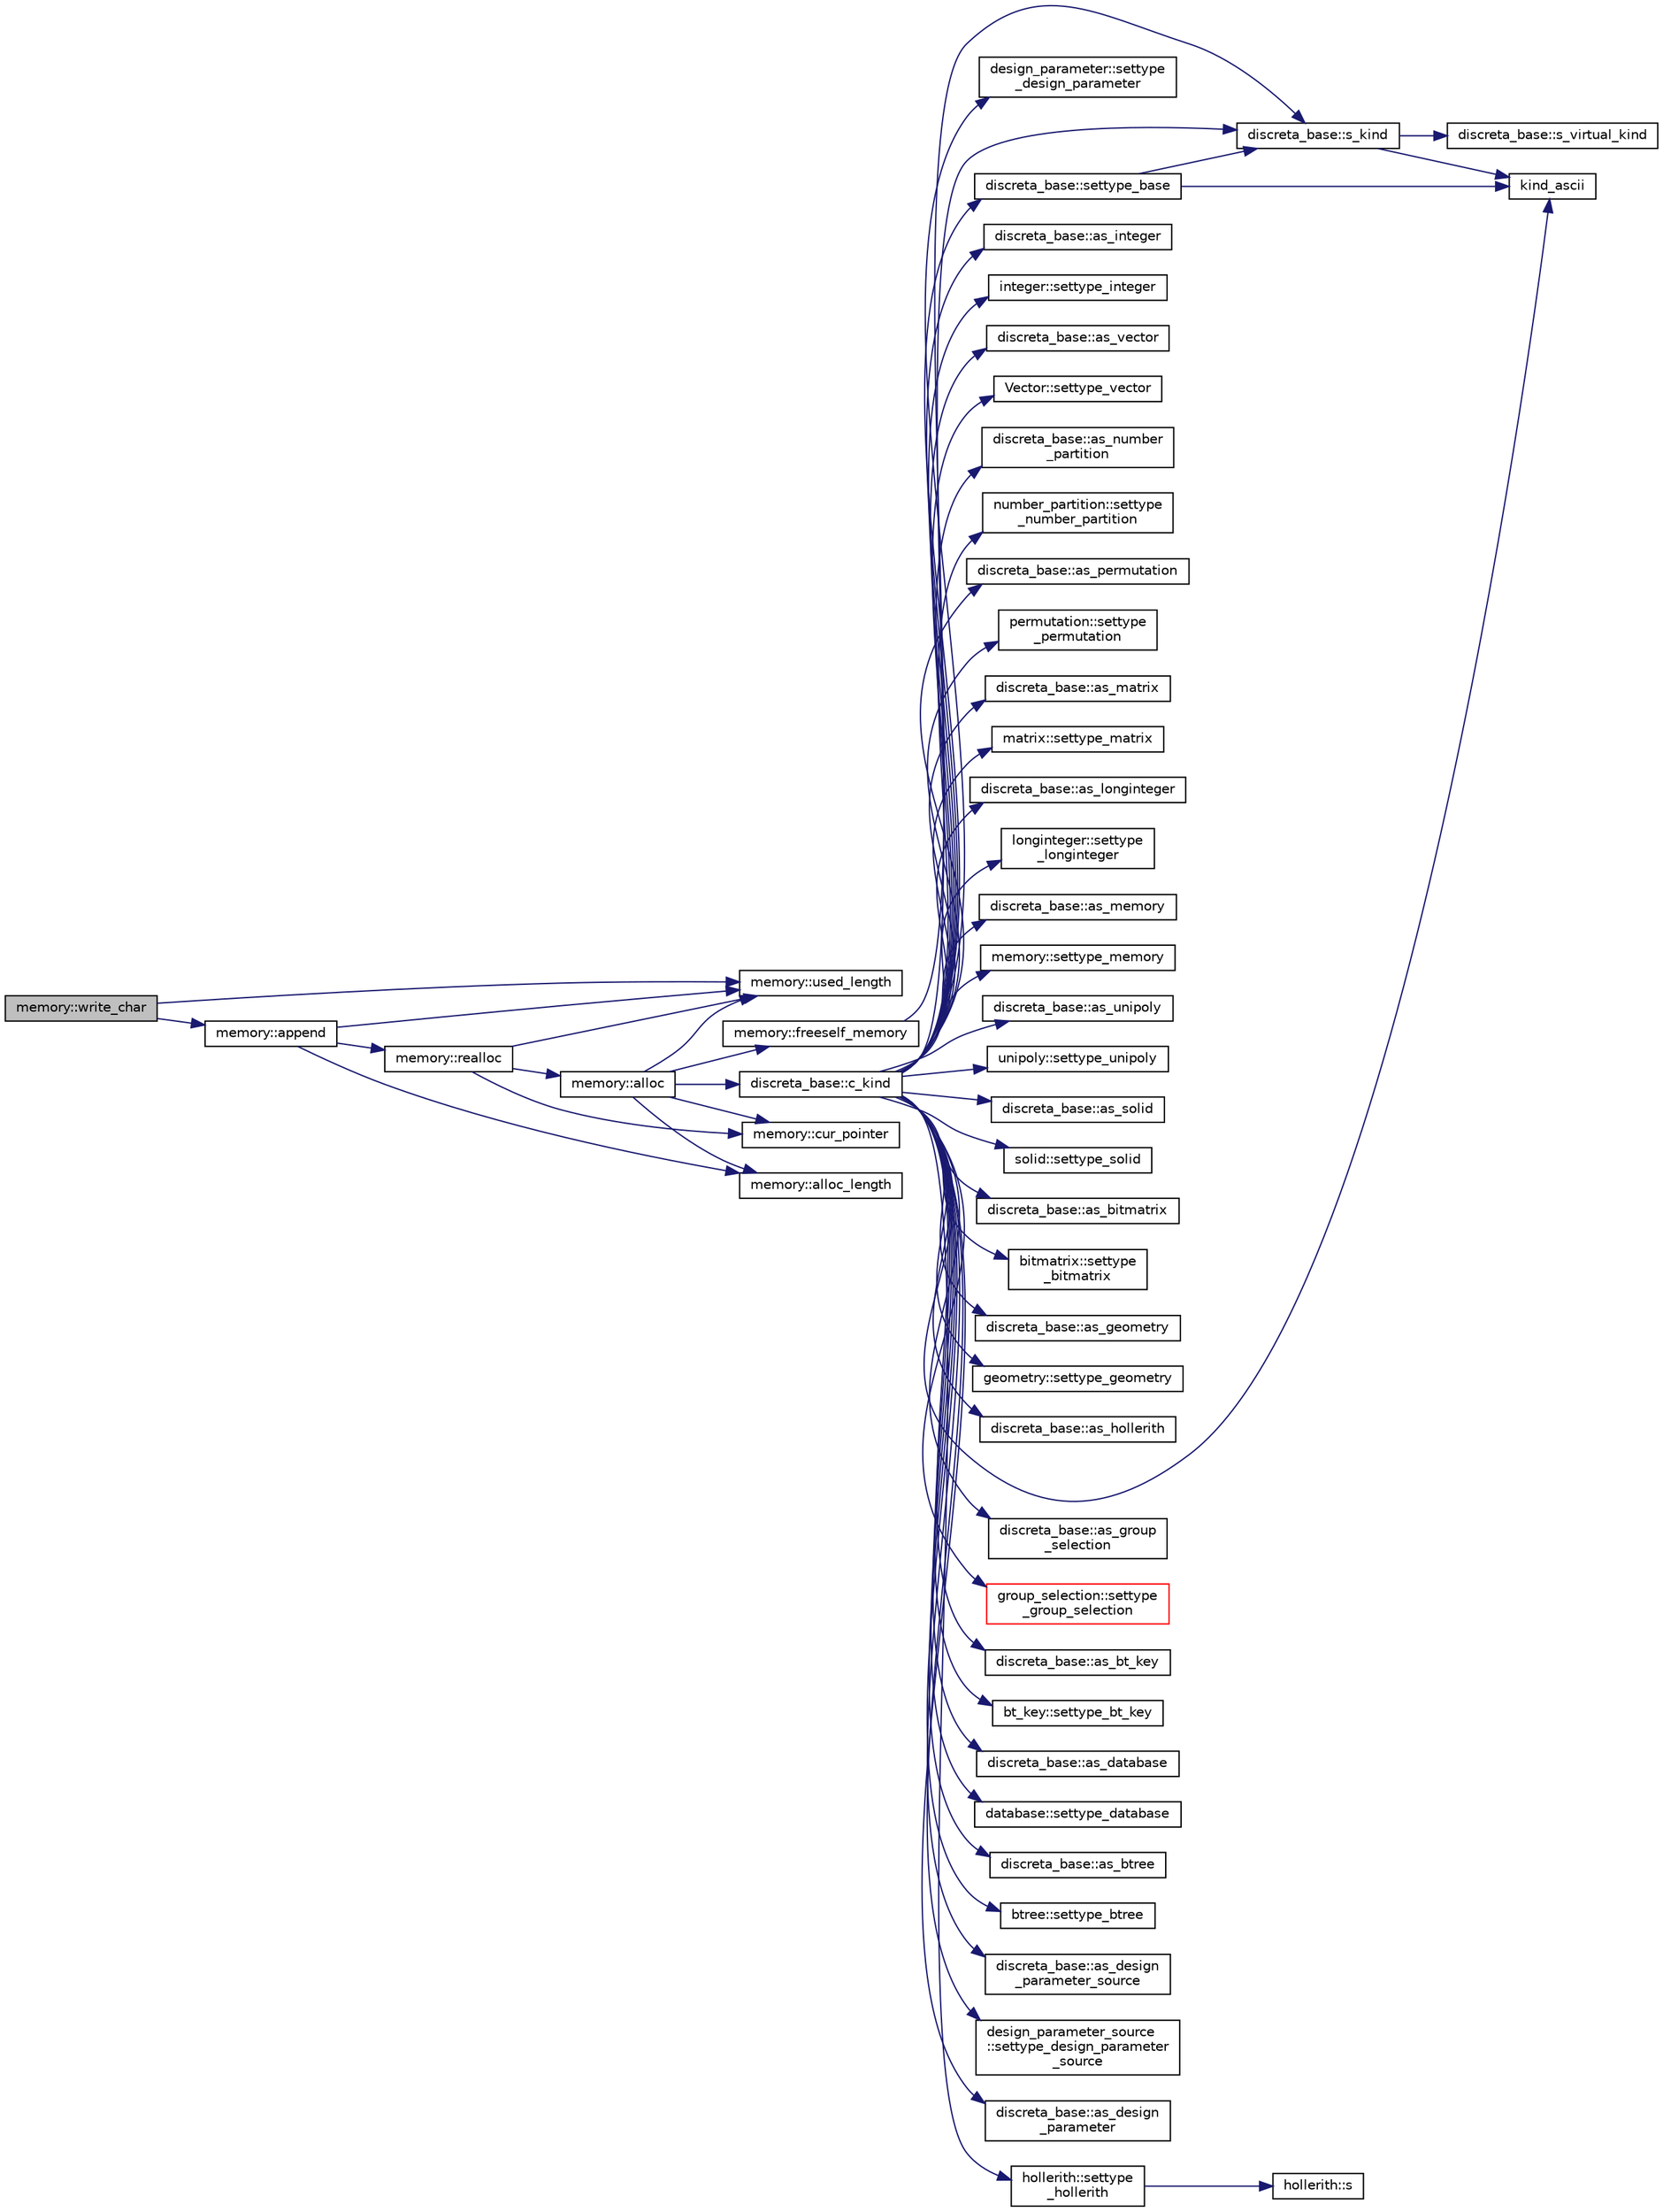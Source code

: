 digraph "memory::write_char"
{
  edge [fontname="Helvetica",fontsize="10",labelfontname="Helvetica",labelfontsize="10"];
  node [fontname="Helvetica",fontsize="10",shape=record];
  rankdir="LR";
  Node1266 [label="memory::write_char",height=0.2,width=0.4,color="black", fillcolor="grey75", style="filled", fontcolor="black"];
  Node1266 -> Node1267 [color="midnightblue",fontsize="10",style="solid",fontname="Helvetica"];
  Node1267 [label="memory::used_length",height=0.2,width=0.4,color="black", fillcolor="white", style="filled",URL="$d8/d99/classmemory.html#a3312a01b206cef29ec0f85ee340002dd"];
  Node1266 -> Node1268 [color="midnightblue",fontsize="10",style="solid",fontname="Helvetica"];
  Node1268 [label="memory::append",height=0.2,width=0.4,color="black", fillcolor="white", style="filled",URL="$d8/d99/classmemory.html#a2ad10d7a4707651f6b101d919f8402ed"];
  Node1268 -> Node1267 [color="midnightblue",fontsize="10",style="solid",fontname="Helvetica"];
  Node1268 -> Node1269 [color="midnightblue",fontsize="10",style="solid",fontname="Helvetica"];
  Node1269 [label="memory::alloc_length",height=0.2,width=0.4,color="black", fillcolor="white", style="filled",URL="$d8/d99/classmemory.html#acaa1796a2f548d35cf87e03252b2184c"];
  Node1268 -> Node1270 [color="midnightblue",fontsize="10",style="solid",fontname="Helvetica"];
  Node1270 [label="memory::realloc",height=0.2,width=0.4,color="black", fillcolor="white", style="filled",URL="$d8/d99/classmemory.html#a8aaa32764cd9a497d57740b5cb47953b"];
  Node1270 -> Node1267 [color="midnightblue",fontsize="10",style="solid",fontname="Helvetica"];
  Node1270 -> Node1271 [color="midnightblue",fontsize="10",style="solid",fontname="Helvetica"];
  Node1271 [label="memory::cur_pointer",height=0.2,width=0.4,color="black", fillcolor="white", style="filled",URL="$d8/d99/classmemory.html#a24db8a00f6c8abfa6bb762264357cb22"];
  Node1270 -> Node1272 [color="midnightblue",fontsize="10",style="solid",fontname="Helvetica"];
  Node1272 [label="memory::alloc",height=0.2,width=0.4,color="black", fillcolor="white", style="filled",URL="$d8/d99/classmemory.html#a44ac20be537668e94b5d42e6a6c74b6f"];
  Node1272 -> Node1273 [color="midnightblue",fontsize="10",style="solid",fontname="Helvetica"];
  Node1273 [label="memory::freeself_memory",height=0.2,width=0.4,color="black", fillcolor="white", style="filled",URL="$d8/d99/classmemory.html#a19366f9105d79a0e818cc19255d7ef4f"];
  Node1273 -> Node1274 [color="midnightblue",fontsize="10",style="solid",fontname="Helvetica"];
  Node1274 [label="discreta_base::s_kind",height=0.2,width=0.4,color="black", fillcolor="white", style="filled",URL="$d7/d71/classdiscreta__base.html#a8a830025c74adbbc3362418a7c2ba157"];
  Node1274 -> Node1275 [color="midnightblue",fontsize="10",style="solid",fontname="Helvetica"];
  Node1275 [label="discreta_base::s_virtual_kind",height=0.2,width=0.4,color="black", fillcolor="white", style="filled",URL="$d7/d71/classdiscreta__base.html#a52778a6d6943a468be083d0785d418fb"];
  Node1274 -> Node1276 [color="midnightblue",fontsize="10",style="solid",fontname="Helvetica"];
  Node1276 [label="kind_ascii",height=0.2,width=0.4,color="black", fillcolor="white", style="filled",URL="$d9/d60/discreta_8h.html#ad0ce825a9f29bc6cec27e1b64cfe27bf"];
  Node1272 -> Node1269 [color="midnightblue",fontsize="10",style="solid",fontname="Helvetica"];
  Node1272 -> Node1267 [color="midnightblue",fontsize="10",style="solid",fontname="Helvetica"];
  Node1272 -> Node1271 [color="midnightblue",fontsize="10",style="solid",fontname="Helvetica"];
  Node1272 -> Node1277 [color="midnightblue",fontsize="10",style="solid",fontname="Helvetica"];
  Node1277 [label="discreta_base::c_kind",height=0.2,width=0.4,color="black", fillcolor="white", style="filled",URL="$d7/d71/classdiscreta__base.html#adc2ff61589c2d083688e7a43f333cb62"];
  Node1277 -> Node1278 [color="midnightblue",fontsize="10",style="solid",fontname="Helvetica"];
  Node1278 [label="discreta_base::settype_base",height=0.2,width=0.4,color="black", fillcolor="white", style="filled",URL="$d7/d71/classdiscreta__base.html#a4f42899a89447d1c3993ea07c38f8ad4"];
  Node1278 -> Node1274 [color="midnightblue",fontsize="10",style="solid",fontname="Helvetica"];
  Node1278 -> Node1276 [color="midnightblue",fontsize="10",style="solid",fontname="Helvetica"];
  Node1277 -> Node1279 [color="midnightblue",fontsize="10",style="solid",fontname="Helvetica"];
  Node1279 [label="discreta_base::as_integer",height=0.2,width=0.4,color="black", fillcolor="white", style="filled",URL="$d7/d71/classdiscreta__base.html#a00d7691eaf874fd283d942692fe8dd26"];
  Node1277 -> Node1280 [color="midnightblue",fontsize="10",style="solid",fontname="Helvetica"];
  Node1280 [label="integer::settype_integer",height=0.2,width=0.4,color="black", fillcolor="white", style="filled",URL="$d0/de5/classinteger.html#a6265c65ef311229acd513d748faba796"];
  Node1277 -> Node1281 [color="midnightblue",fontsize="10",style="solid",fontname="Helvetica"];
  Node1281 [label="discreta_base::as_vector",height=0.2,width=0.4,color="black", fillcolor="white", style="filled",URL="$d7/d71/classdiscreta__base.html#a7bdd6cae39c380b128ee9e17e42cf020"];
  Node1277 -> Node1282 [color="midnightblue",fontsize="10",style="solid",fontname="Helvetica"];
  Node1282 [label="Vector::settype_vector",height=0.2,width=0.4,color="black", fillcolor="white", style="filled",URL="$d5/db2/class_vector.html#a34e0d00b18c051f23904a8429fa6c8b4"];
  Node1277 -> Node1283 [color="midnightblue",fontsize="10",style="solid",fontname="Helvetica"];
  Node1283 [label="discreta_base::as_number\l_partition",height=0.2,width=0.4,color="black", fillcolor="white", style="filled",URL="$d7/d71/classdiscreta__base.html#a307aa09de0e925d46697707968ffab00"];
  Node1277 -> Node1284 [color="midnightblue",fontsize="10",style="solid",fontname="Helvetica"];
  Node1284 [label="number_partition::settype\l_number_partition",height=0.2,width=0.4,color="black", fillcolor="white", style="filled",URL="$df/d50/classnumber__partition.html#a3aaec1b557758f643ffc8555bbc358be"];
  Node1277 -> Node1285 [color="midnightblue",fontsize="10",style="solid",fontname="Helvetica"];
  Node1285 [label="discreta_base::as_permutation",height=0.2,width=0.4,color="black", fillcolor="white", style="filled",URL="$d7/d71/classdiscreta__base.html#aa4e72f36a82984239b12ae831e131098"];
  Node1277 -> Node1286 [color="midnightblue",fontsize="10",style="solid",fontname="Helvetica"];
  Node1286 [label="permutation::settype\l_permutation",height=0.2,width=0.4,color="black", fillcolor="white", style="filled",URL="$d0/d08/classpermutation.html#af1eea29f86195cede9562e444664c28c"];
  Node1277 -> Node1287 [color="midnightblue",fontsize="10",style="solid",fontname="Helvetica"];
  Node1287 [label="discreta_base::as_matrix",height=0.2,width=0.4,color="black", fillcolor="white", style="filled",URL="$d7/d71/classdiscreta__base.html#ae4d7f56d917a4707b838fbffde6467ff"];
  Node1277 -> Node1288 [color="midnightblue",fontsize="10",style="solid",fontname="Helvetica"];
  Node1288 [label="matrix::settype_matrix",height=0.2,width=0.4,color="black", fillcolor="white", style="filled",URL="$d1/d8d/classmatrix.html#a1780283a64a789e4084d792683d276bb"];
  Node1277 -> Node1289 [color="midnightblue",fontsize="10",style="solid",fontname="Helvetica"];
  Node1289 [label="discreta_base::as_longinteger",height=0.2,width=0.4,color="black", fillcolor="white", style="filled",URL="$d7/d71/classdiscreta__base.html#a20a094639eb711b10c8694c51937f7cd"];
  Node1277 -> Node1290 [color="midnightblue",fontsize="10",style="solid",fontname="Helvetica"];
  Node1290 [label="longinteger::settype\l_longinteger",height=0.2,width=0.4,color="black", fillcolor="white", style="filled",URL="$d3/d71/classlonginteger.html#ae5f811ece8df31b9ff114368a18e1dc5"];
  Node1277 -> Node1291 [color="midnightblue",fontsize="10",style="solid",fontname="Helvetica"];
  Node1291 [label="discreta_base::as_memory",height=0.2,width=0.4,color="black", fillcolor="white", style="filled",URL="$d7/d71/classdiscreta__base.html#ad94b2d7dce0cd4fa22db57f6e79c4bd2"];
  Node1277 -> Node1292 [color="midnightblue",fontsize="10",style="solid",fontname="Helvetica"];
  Node1292 [label="memory::settype_memory",height=0.2,width=0.4,color="black", fillcolor="white", style="filled",URL="$d8/d99/classmemory.html#a33aae277f9b8fe36b02e9d5da895451b"];
  Node1277 -> Node1293 [color="midnightblue",fontsize="10",style="solid",fontname="Helvetica"];
  Node1293 [label="discreta_base::as_unipoly",height=0.2,width=0.4,color="black", fillcolor="white", style="filled",URL="$d7/d71/classdiscreta__base.html#ad50d8027f039fe5c2478cddb243adc9d"];
  Node1277 -> Node1294 [color="midnightblue",fontsize="10",style="solid",fontname="Helvetica"];
  Node1294 [label="unipoly::settype_unipoly",height=0.2,width=0.4,color="black", fillcolor="white", style="filled",URL="$d1/d89/classunipoly.html#a8db854fcc85c5e1150b1f1b1c005c95b"];
  Node1277 -> Node1295 [color="midnightblue",fontsize="10",style="solid",fontname="Helvetica"];
  Node1295 [label="discreta_base::as_solid",height=0.2,width=0.4,color="black", fillcolor="white", style="filled",URL="$d7/d71/classdiscreta__base.html#a1fc5f2b85ec97ab0a69dd64903c970a5"];
  Node1277 -> Node1296 [color="midnightblue",fontsize="10",style="solid",fontname="Helvetica"];
  Node1296 [label="solid::settype_solid",height=0.2,width=0.4,color="black", fillcolor="white", style="filled",URL="$d8/def/classsolid.html#a775bd4821f75a8aee4ea3d4335ff90e0"];
  Node1277 -> Node1297 [color="midnightblue",fontsize="10",style="solid",fontname="Helvetica"];
  Node1297 [label="discreta_base::as_bitmatrix",height=0.2,width=0.4,color="black", fillcolor="white", style="filled",URL="$d7/d71/classdiscreta__base.html#a071ad54ea8ef6c9d1d15f532e5a76df6"];
  Node1277 -> Node1298 [color="midnightblue",fontsize="10",style="solid",fontname="Helvetica"];
  Node1298 [label="bitmatrix::settype\l_bitmatrix",height=0.2,width=0.4,color="black", fillcolor="white", style="filled",URL="$de/dc8/classbitmatrix.html#acb571d947f9526665ebbdc0ce3e2a973"];
  Node1277 -> Node1299 [color="midnightblue",fontsize="10",style="solid",fontname="Helvetica"];
  Node1299 [label="discreta_base::as_geometry",height=0.2,width=0.4,color="black", fillcolor="white", style="filled",URL="$d7/d71/classdiscreta__base.html#a38fc7b4cdd830703e9d87354b79bc5c8"];
  Node1277 -> Node1300 [color="midnightblue",fontsize="10",style="solid",fontname="Helvetica"];
  Node1300 [label="geometry::settype_geometry",height=0.2,width=0.4,color="black", fillcolor="white", style="filled",URL="$da/d44/classgeometry.html#ab4a336baba6a3f56f5ffa053a5be5ba7"];
  Node1277 -> Node1301 [color="midnightblue",fontsize="10",style="solid",fontname="Helvetica"];
  Node1301 [label="discreta_base::as_hollerith",height=0.2,width=0.4,color="black", fillcolor="white", style="filled",URL="$d7/d71/classdiscreta__base.html#a3e66f82711f314710107e2f29e589690"];
  Node1277 -> Node1302 [color="midnightblue",fontsize="10",style="solid",fontname="Helvetica"];
  Node1302 [label="hollerith::settype\l_hollerith",height=0.2,width=0.4,color="black", fillcolor="white", style="filled",URL="$d8/d99/classhollerith.html#a23bbd4acfc88a0e90f1245f243f51f76"];
  Node1302 -> Node1303 [color="midnightblue",fontsize="10",style="solid",fontname="Helvetica"];
  Node1303 [label="hollerith::s",height=0.2,width=0.4,color="black", fillcolor="white", style="filled",URL="$d8/d99/classhollerith.html#af61fce2d06f211b25fe3838e4dfee77a"];
  Node1277 -> Node1304 [color="midnightblue",fontsize="10",style="solid",fontname="Helvetica"];
  Node1304 [label="discreta_base::as_group\l_selection",height=0.2,width=0.4,color="black", fillcolor="white", style="filled",URL="$d7/d71/classdiscreta__base.html#aae1bac4883c567718bef9fb610abbdc8"];
  Node1277 -> Node1305 [color="midnightblue",fontsize="10",style="solid",fontname="Helvetica"];
  Node1305 [label="group_selection::settype\l_group_selection",height=0.2,width=0.4,color="red", fillcolor="white", style="filled",URL="$d6/db0/classgroup__selection.html#a015ed73b7b8d784bedd4d11ac1fc0ec1"];
  Node1277 -> Node1308 [color="midnightblue",fontsize="10",style="solid",fontname="Helvetica"];
  Node1308 [label="discreta_base::as_bt_key",height=0.2,width=0.4,color="black", fillcolor="white", style="filled",URL="$d7/d71/classdiscreta__base.html#a2734c6e08dca17cf6588bd5064ec1b9f"];
  Node1277 -> Node1309 [color="midnightblue",fontsize="10",style="solid",fontname="Helvetica"];
  Node1309 [label="bt_key::settype_bt_key",height=0.2,width=0.4,color="black", fillcolor="white", style="filled",URL="$d1/de5/classbt__key.html#a352bb10beb7c789d8d29373035824800"];
  Node1277 -> Node1310 [color="midnightblue",fontsize="10",style="solid",fontname="Helvetica"];
  Node1310 [label="discreta_base::as_database",height=0.2,width=0.4,color="black", fillcolor="white", style="filled",URL="$d7/d71/classdiscreta__base.html#ab055d39d58210a2b03ba3d33703b09a9"];
  Node1277 -> Node1311 [color="midnightblue",fontsize="10",style="solid",fontname="Helvetica"];
  Node1311 [label="database::settype_database",height=0.2,width=0.4,color="black", fillcolor="white", style="filled",URL="$db/d72/classdatabase.html#a014639aa001462e480eb1f3984839b72"];
  Node1277 -> Node1312 [color="midnightblue",fontsize="10",style="solid",fontname="Helvetica"];
  Node1312 [label="discreta_base::as_btree",height=0.2,width=0.4,color="black", fillcolor="white", style="filled",URL="$d7/d71/classdiscreta__base.html#a78e76674cef2ec113c17989c11288778"];
  Node1277 -> Node1313 [color="midnightblue",fontsize="10",style="solid",fontname="Helvetica"];
  Node1313 [label="btree::settype_btree",height=0.2,width=0.4,color="black", fillcolor="white", style="filled",URL="$dd/db0/classbtree.html#a5a1b9773c848908a6050cc733d2d9780"];
  Node1277 -> Node1314 [color="midnightblue",fontsize="10",style="solid",fontname="Helvetica"];
  Node1314 [label="discreta_base::as_design\l_parameter_source",height=0.2,width=0.4,color="black", fillcolor="white", style="filled",URL="$d7/d71/classdiscreta__base.html#a59cbf837c6582ded5bc586265d13d81a"];
  Node1277 -> Node1315 [color="midnightblue",fontsize="10",style="solid",fontname="Helvetica"];
  Node1315 [label="design_parameter_source\l::settype_design_parameter\l_source",height=0.2,width=0.4,color="black", fillcolor="white", style="filled",URL="$df/d4b/classdesign__parameter__source.html#a3af3b851df87bd1661fb9c9ce18822c8"];
  Node1277 -> Node1316 [color="midnightblue",fontsize="10",style="solid",fontname="Helvetica"];
  Node1316 [label="discreta_base::as_design\l_parameter",height=0.2,width=0.4,color="black", fillcolor="white", style="filled",URL="$d7/d71/classdiscreta__base.html#aab24ff38ea1c5471ab3de42e014d0f2a"];
  Node1277 -> Node1317 [color="midnightblue",fontsize="10",style="solid",fontname="Helvetica"];
  Node1317 [label="design_parameter::settype\l_design_parameter",height=0.2,width=0.4,color="black", fillcolor="white", style="filled",URL="$da/d94/classdesign__parameter.html#a8b19d277f2b7d09c2531a527dfc0359e"];
  Node1277 -> Node1276 [color="midnightblue",fontsize="10",style="solid",fontname="Helvetica"];
  Node1277 -> Node1274 [color="midnightblue",fontsize="10",style="solid",fontname="Helvetica"];
}

